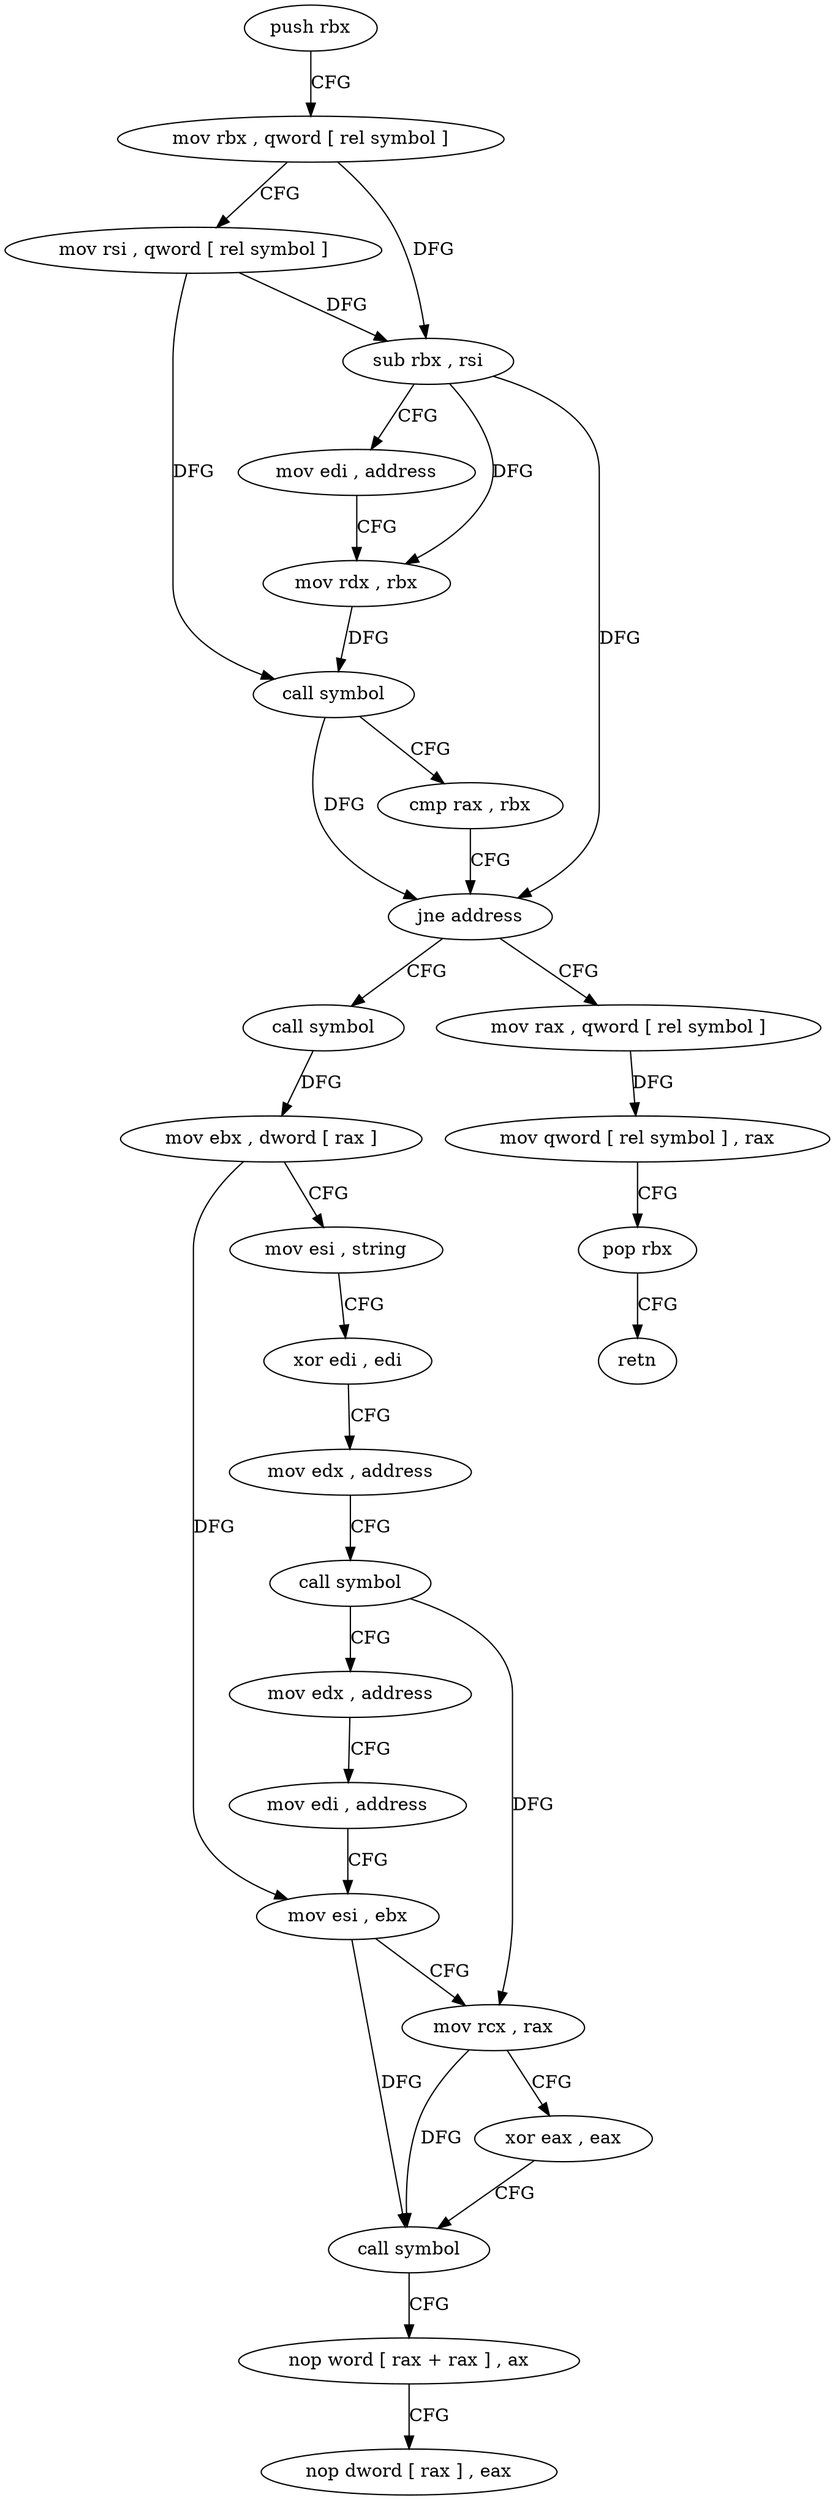digraph "func" {
"4203968" [label = "push rbx" ]
"4203969" [label = "mov rbx , qword [ rel symbol ]" ]
"4203976" [label = "mov rsi , qword [ rel symbol ]" ]
"4203983" [label = "sub rbx , rsi" ]
"4203986" [label = "mov edi , address" ]
"4203991" [label = "mov rdx , rbx" ]
"4203994" [label = "call symbol" ]
"4203999" [label = "cmp rax , rbx" ]
"4204002" [label = "jne address" ]
"4204020" [label = "call symbol" ]
"4204004" [label = "mov rax , qword [ rel symbol ]" ]
"4204025" [label = "mov ebx , dword [ rax ]" ]
"4204027" [label = "mov esi , string" ]
"4204032" [label = "xor edi , edi" ]
"4204034" [label = "mov edx , address" ]
"4204039" [label = "call symbol" ]
"4204044" [label = "mov edx , address" ]
"4204049" [label = "mov edi , address" ]
"4204054" [label = "mov esi , ebx" ]
"4204056" [label = "mov rcx , rax" ]
"4204059" [label = "xor eax , eax" ]
"4204061" [label = "call symbol" ]
"4204066" [label = "nop word [ rax + rax ] , ax" ]
"4204076" [label = "nop dword [ rax ] , eax" ]
"4204011" [label = "mov qword [ rel symbol ] , rax" ]
"4204018" [label = "pop rbx" ]
"4204019" [label = "retn" ]
"4203968" -> "4203969" [ label = "CFG" ]
"4203969" -> "4203976" [ label = "CFG" ]
"4203969" -> "4203983" [ label = "DFG" ]
"4203976" -> "4203983" [ label = "DFG" ]
"4203976" -> "4203994" [ label = "DFG" ]
"4203983" -> "4203986" [ label = "CFG" ]
"4203983" -> "4203991" [ label = "DFG" ]
"4203983" -> "4204002" [ label = "DFG" ]
"4203986" -> "4203991" [ label = "CFG" ]
"4203991" -> "4203994" [ label = "DFG" ]
"4203994" -> "4203999" [ label = "CFG" ]
"4203994" -> "4204002" [ label = "DFG" ]
"4203999" -> "4204002" [ label = "CFG" ]
"4204002" -> "4204020" [ label = "CFG" ]
"4204002" -> "4204004" [ label = "CFG" ]
"4204020" -> "4204025" [ label = "DFG" ]
"4204004" -> "4204011" [ label = "DFG" ]
"4204025" -> "4204027" [ label = "CFG" ]
"4204025" -> "4204054" [ label = "DFG" ]
"4204027" -> "4204032" [ label = "CFG" ]
"4204032" -> "4204034" [ label = "CFG" ]
"4204034" -> "4204039" [ label = "CFG" ]
"4204039" -> "4204044" [ label = "CFG" ]
"4204039" -> "4204056" [ label = "DFG" ]
"4204044" -> "4204049" [ label = "CFG" ]
"4204049" -> "4204054" [ label = "CFG" ]
"4204054" -> "4204056" [ label = "CFG" ]
"4204054" -> "4204061" [ label = "DFG" ]
"4204056" -> "4204059" [ label = "CFG" ]
"4204056" -> "4204061" [ label = "DFG" ]
"4204059" -> "4204061" [ label = "CFG" ]
"4204061" -> "4204066" [ label = "CFG" ]
"4204066" -> "4204076" [ label = "CFG" ]
"4204011" -> "4204018" [ label = "CFG" ]
"4204018" -> "4204019" [ label = "CFG" ]
}
